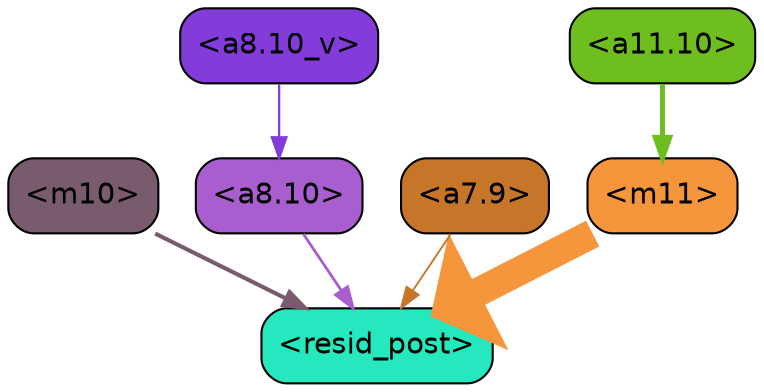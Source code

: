 strict digraph "" {
	graph [bgcolor=transparent,
		layout=dot,
		overlap=false,
		splines=true
	];
	"<m11>"	[color=black,
		fillcolor="#f5953c",
		fontname=Helvetica,
		shape=box,
		style="filled, rounded"];
	"<resid_post>"	[color=black,
		fillcolor="#25e8be",
		fontname=Helvetica,
		shape=box,
		style="filled, rounded"];
	"<m11>" -> "<resid_post>"	[color="#f5953c",
		penwidth=13.867853164672852];
	"<m10>"	[color=black,
		fillcolor="#785b6d",
		fontname=Helvetica,
		shape=box,
		style="filled, rounded"];
	"<m10>" -> "<resid_post>"	[color="#785b6d",
		penwidth=1.9821686744689941];
	"<a8.10>"	[color=black,
		fillcolor="#a85ece",
		fontname=Helvetica,
		shape=box,
		style="filled, rounded"];
	"<a8.10>" -> "<resid_post>"	[color="#a85ece",
		penwidth=1.3564326763153076];
	"<a7.9>"	[color=black,
		fillcolor="#c77529",
		fontname=Helvetica,
		shape=box,
		style="filled, rounded"];
	"<a7.9>" -> "<resid_post>"	[color="#c77529",
		penwidth=0.8956844806671143];
	"<a11.10>"	[color=black,
		fillcolor="#6fbe20",
		fontname=Helvetica,
		shape=box,
		style="filled, rounded"];
	"<a11.10>" -> "<m11>"	[color="#6fbe20",
		penwidth=2.4033637940883636];
	"<a8.10_v>"	[color=black,
		fillcolor="#833bda",
		fontname=Helvetica,
		shape=box,
		style="filled, rounded"];
	"<a8.10_v>" -> "<a8.10>"	[color="#833bda",
		penwidth=1.0776958465576172];
}
